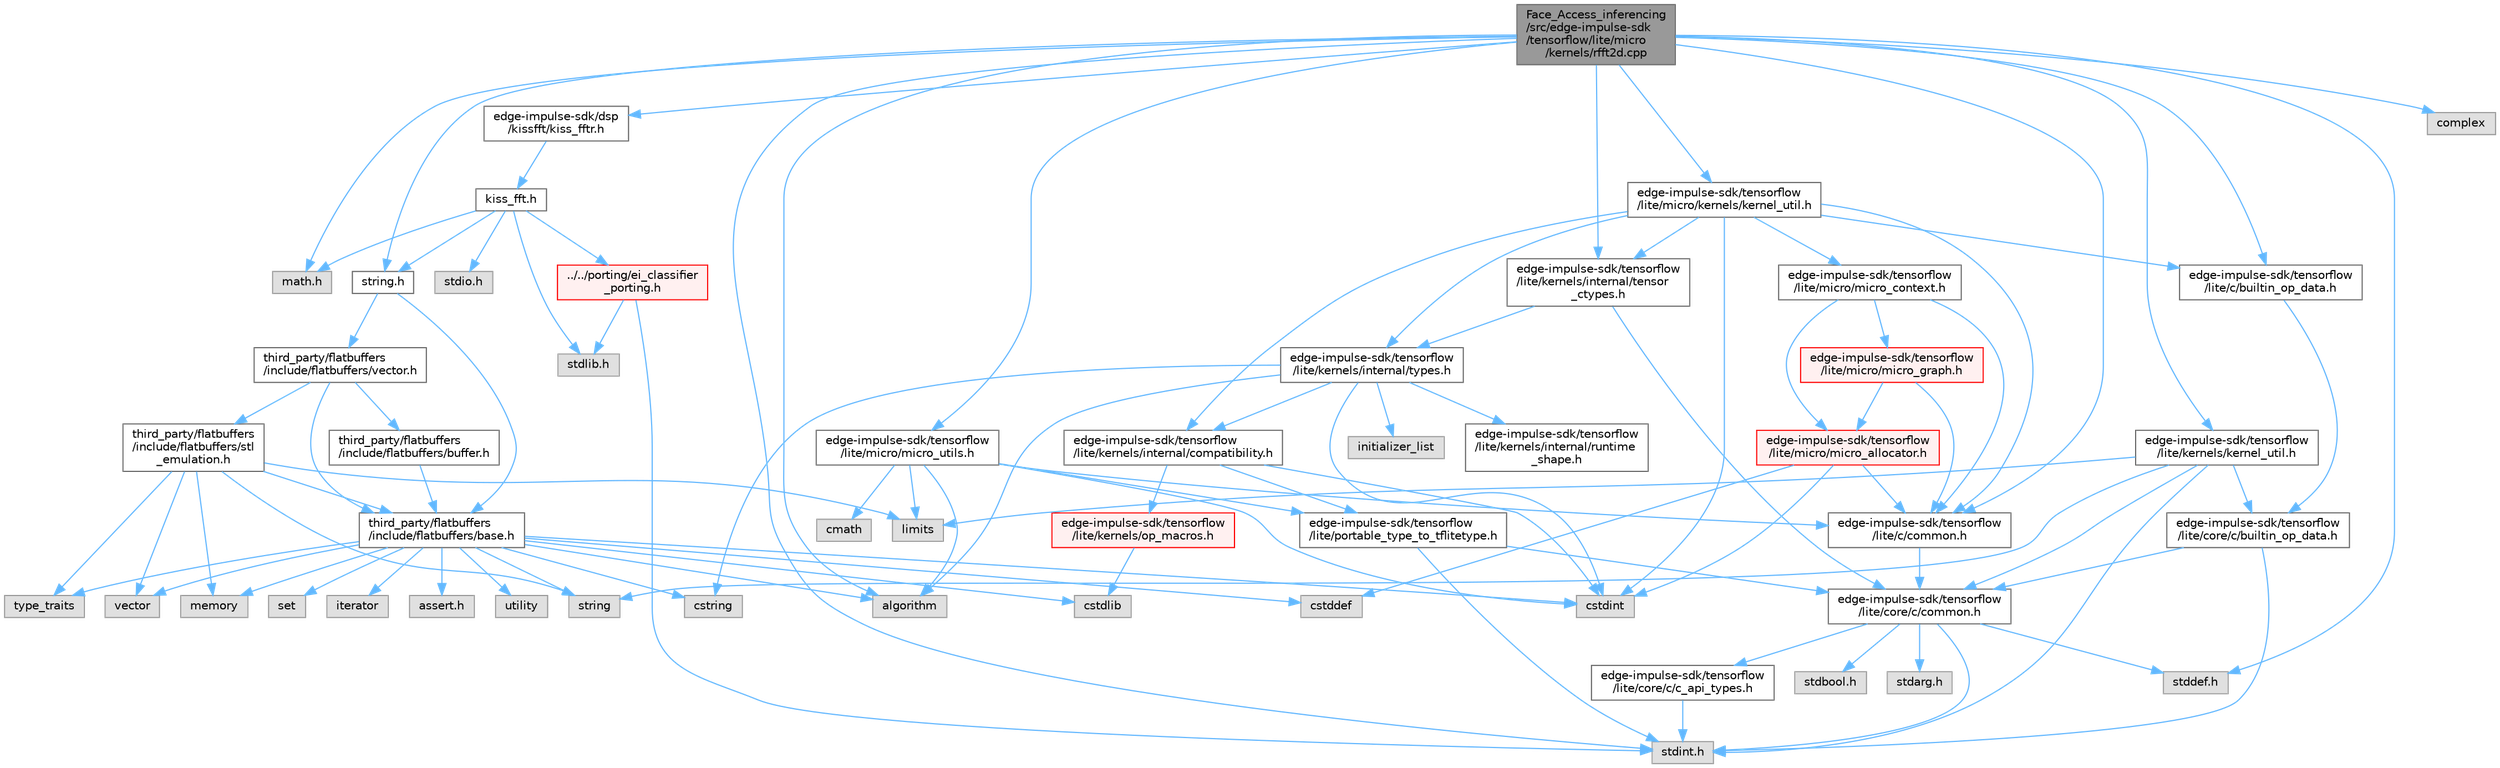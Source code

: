 digraph "Face_Access_inferencing/src/edge-impulse-sdk/tensorflow/lite/micro/kernels/rfft2d.cpp"
{
 // LATEX_PDF_SIZE
  bgcolor="transparent";
  edge [fontname=Helvetica,fontsize=10,labelfontname=Helvetica,labelfontsize=10];
  node [fontname=Helvetica,fontsize=10,shape=box,height=0.2,width=0.4];
  Node1 [id="Node000001",label="Face_Access_inferencing\l/src/edge-impulse-sdk\l/tensorflow/lite/micro\l/kernels/rfft2d.cpp",height=0.2,width=0.4,color="gray40", fillcolor="grey60", style="filled", fontcolor="black",tooltip=" "];
  Node1 -> Node2 [id="edge97_Node000001_Node000002",color="steelblue1",style="solid",tooltip=" "];
  Node2 [id="Node000002",label="math.h",height=0.2,width=0.4,color="grey60", fillcolor="#E0E0E0", style="filled",tooltip=" "];
  Node1 -> Node3 [id="edge98_Node000001_Node000003",color="steelblue1",style="solid",tooltip=" "];
  Node3 [id="Node000003",label="stddef.h",height=0.2,width=0.4,color="grey60", fillcolor="#E0E0E0", style="filled",tooltip=" "];
  Node1 -> Node4 [id="edge99_Node000001_Node000004",color="steelblue1",style="solid",tooltip=" "];
  Node4 [id="Node000004",label="stdint.h",height=0.2,width=0.4,color="grey60", fillcolor="#E0E0E0", style="filled",tooltip=" "];
  Node1 -> Node5 [id="edge100_Node000001_Node000005",color="steelblue1",style="solid",tooltip=" "];
  Node5 [id="Node000005",label="string.h",height=0.2,width=0.4,color="grey40", fillcolor="white", style="filled",URL="$string_8h.html",tooltip=" "];
  Node5 -> Node6 [id="edge101_Node000005_Node000006",color="steelblue1",style="solid",tooltip=" "];
  Node6 [id="Node000006",label="third_party/flatbuffers\l/include/flatbuffers/base.h",height=0.2,width=0.4,color="grey40", fillcolor="white", style="filled",URL="$base_8h.html",tooltip=" "];
  Node6 -> Node7 [id="edge102_Node000006_Node000007",color="steelblue1",style="solid",tooltip=" "];
  Node7 [id="Node000007",label="assert.h",height=0.2,width=0.4,color="grey60", fillcolor="#E0E0E0", style="filled",tooltip=" "];
  Node6 -> Node8 [id="edge103_Node000006_Node000008",color="steelblue1",style="solid",tooltip=" "];
  Node8 [id="Node000008",label="cstdint",height=0.2,width=0.4,color="grey60", fillcolor="#E0E0E0", style="filled",tooltip=" "];
  Node6 -> Node9 [id="edge104_Node000006_Node000009",color="steelblue1",style="solid",tooltip=" "];
  Node9 [id="Node000009",label="cstddef",height=0.2,width=0.4,color="grey60", fillcolor="#E0E0E0", style="filled",tooltip=" "];
  Node6 -> Node10 [id="edge105_Node000006_Node000010",color="steelblue1",style="solid",tooltip=" "];
  Node10 [id="Node000010",label="cstdlib",height=0.2,width=0.4,color="grey60", fillcolor="#E0E0E0", style="filled",tooltip=" "];
  Node6 -> Node11 [id="edge106_Node000006_Node000011",color="steelblue1",style="solid",tooltip=" "];
  Node11 [id="Node000011",label="cstring",height=0.2,width=0.4,color="grey60", fillcolor="#E0E0E0", style="filled",tooltip=" "];
  Node6 -> Node12 [id="edge107_Node000006_Node000012",color="steelblue1",style="solid",tooltip=" "];
  Node12 [id="Node000012",label="utility",height=0.2,width=0.4,color="grey60", fillcolor="#E0E0E0", style="filled",tooltip=" "];
  Node6 -> Node13 [id="edge108_Node000006_Node000013",color="steelblue1",style="solid",tooltip=" "];
  Node13 [id="Node000013",label="string",height=0.2,width=0.4,color="grey60", fillcolor="#E0E0E0", style="filled",tooltip=" "];
  Node6 -> Node14 [id="edge109_Node000006_Node000014",color="steelblue1",style="solid",tooltip=" "];
  Node14 [id="Node000014",label="type_traits",height=0.2,width=0.4,color="grey60", fillcolor="#E0E0E0", style="filled",tooltip=" "];
  Node6 -> Node15 [id="edge110_Node000006_Node000015",color="steelblue1",style="solid",tooltip=" "];
  Node15 [id="Node000015",label="vector",height=0.2,width=0.4,color="grey60", fillcolor="#E0E0E0", style="filled",tooltip=" "];
  Node6 -> Node16 [id="edge111_Node000006_Node000016",color="steelblue1",style="solid",tooltip=" "];
  Node16 [id="Node000016",label="set",height=0.2,width=0.4,color="grey60", fillcolor="#E0E0E0", style="filled",tooltip=" "];
  Node6 -> Node17 [id="edge112_Node000006_Node000017",color="steelblue1",style="solid",tooltip=" "];
  Node17 [id="Node000017",label="algorithm",height=0.2,width=0.4,color="grey60", fillcolor="#E0E0E0", style="filled",tooltip=" "];
  Node6 -> Node18 [id="edge113_Node000006_Node000018",color="steelblue1",style="solid",tooltip=" "];
  Node18 [id="Node000018",label="iterator",height=0.2,width=0.4,color="grey60", fillcolor="#E0E0E0", style="filled",tooltip=" "];
  Node6 -> Node19 [id="edge114_Node000006_Node000019",color="steelblue1",style="solid",tooltip=" "];
  Node19 [id="Node000019",label="memory",height=0.2,width=0.4,color="grey60", fillcolor="#E0E0E0", style="filled",tooltip=" "];
  Node5 -> Node20 [id="edge115_Node000005_Node000020",color="steelblue1",style="solid",tooltip=" "];
  Node20 [id="Node000020",label="third_party/flatbuffers\l/include/flatbuffers/vector.h",height=0.2,width=0.4,color="grey40", fillcolor="white", style="filled",URL="$vector_8h.html",tooltip=" "];
  Node20 -> Node6 [id="edge116_Node000020_Node000006",color="steelblue1",style="solid",tooltip=" "];
  Node20 -> Node21 [id="edge117_Node000020_Node000021",color="steelblue1",style="solid",tooltip=" "];
  Node21 [id="Node000021",label="third_party/flatbuffers\l/include/flatbuffers/buffer.h",height=0.2,width=0.4,color="grey40", fillcolor="white", style="filled",URL="$buffer_8h.html",tooltip=" "];
  Node21 -> Node6 [id="edge118_Node000021_Node000006",color="steelblue1",style="solid",tooltip=" "];
  Node20 -> Node22 [id="edge119_Node000020_Node000022",color="steelblue1",style="solid",tooltip=" "];
  Node22 [id="Node000022",label="third_party/flatbuffers\l/include/flatbuffers/stl\l_emulation.h",height=0.2,width=0.4,color="grey40", fillcolor="white", style="filled",URL="$stl__emulation_8h.html",tooltip=" "];
  Node22 -> Node6 [id="edge120_Node000022_Node000006",color="steelblue1",style="solid",tooltip=" "];
  Node22 -> Node13 [id="edge121_Node000022_Node000013",color="steelblue1",style="solid",tooltip=" "];
  Node22 -> Node14 [id="edge122_Node000022_Node000014",color="steelblue1",style="solid",tooltip=" "];
  Node22 -> Node15 [id="edge123_Node000022_Node000015",color="steelblue1",style="solid",tooltip=" "];
  Node22 -> Node19 [id="edge124_Node000022_Node000019",color="steelblue1",style="solid",tooltip=" "];
  Node22 -> Node23 [id="edge125_Node000022_Node000023",color="steelblue1",style="solid",tooltip=" "];
  Node23 [id="Node000023",label="limits",height=0.2,width=0.4,color="grey60", fillcolor="#E0E0E0", style="filled",tooltip=" "];
  Node1 -> Node17 [id="edge126_Node000001_Node000017",color="steelblue1",style="solid",tooltip=" "];
  Node1 -> Node24 [id="edge127_Node000001_Node000024",color="steelblue1",style="solid",tooltip=" "];
  Node24 [id="Node000024",label="complex",height=0.2,width=0.4,color="grey60", fillcolor="#E0E0E0", style="filled",tooltip=" "];
  Node1 -> Node25 [id="edge128_Node000001_Node000025",color="steelblue1",style="solid",tooltip=" "];
  Node25 [id="Node000025",label="edge-impulse-sdk/tensorflow\l/lite/c/builtin_op_data.h",height=0.2,width=0.4,color="grey40", fillcolor="white", style="filled",URL="$_face___access__inferencing_2src_2edge-impulse-sdk_2tensorflow_2lite_2c_2builtin__op__data_8h.html",tooltip=" "];
  Node25 -> Node26 [id="edge129_Node000025_Node000026",color="steelblue1",style="solid",tooltip=" "];
  Node26 [id="Node000026",label="edge-impulse-sdk/tensorflow\l/lite/core/c/builtin_op_data.h",height=0.2,width=0.4,color="grey40", fillcolor="white", style="filled",URL="$_face___access__inferencing_2src_2edge-impulse-sdk_2tensorflow_2lite_2core_2c_2builtin__op__data_8h.html",tooltip=" "];
  Node26 -> Node4 [id="edge130_Node000026_Node000004",color="steelblue1",style="solid",tooltip=" "];
  Node26 -> Node27 [id="edge131_Node000026_Node000027",color="steelblue1",style="solid",tooltip=" "];
  Node27 [id="Node000027",label="edge-impulse-sdk/tensorflow\l/lite/core/c/common.h",height=0.2,width=0.4,color="grey40", fillcolor="white", style="filled",URL="$_face___access__inferencing_2src_2edge-impulse-sdk_2tensorflow_2lite_2core_2c_2common_8h.html",tooltip=" "];
  Node27 -> Node28 [id="edge132_Node000027_Node000028",color="steelblue1",style="solid",tooltip=" "];
  Node28 [id="Node000028",label="stdarg.h",height=0.2,width=0.4,color="grey60", fillcolor="#E0E0E0", style="filled",tooltip=" "];
  Node27 -> Node29 [id="edge133_Node000027_Node000029",color="steelblue1",style="solid",tooltip=" "];
  Node29 [id="Node000029",label="stdbool.h",height=0.2,width=0.4,color="grey60", fillcolor="#E0E0E0", style="filled",tooltip=" "];
  Node27 -> Node3 [id="edge134_Node000027_Node000003",color="steelblue1",style="solid",tooltip=" "];
  Node27 -> Node4 [id="edge135_Node000027_Node000004",color="steelblue1",style="solid",tooltip=" "];
  Node27 -> Node30 [id="edge136_Node000027_Node000030",color="steelblue1",style="solid",tooltip=" "];
  Node30 [id="Node000030",label="edge-impulse-sdk/tensorflow\l/lite/core/c/c_api_types.h",height=0.2,width=0.4,color="grey40", fillcolor="white", style="filled",URL="$_face___access__inferencing_2src_2edge-impulse-sdk_2tensorflow_2lite_2core_2c_2c__api__types_8h.html",tooltip=" "];
  Node30 -> Node4 [id="edge137_Node000030_Node000004",color="steelblue1",style="solid",tooltip=" "];
  Node1 -> Node31 [id="edge138_Node000001_Node000031",color="steelblue1",style="solid",tooltip=" "];
  Node31 [id="Node000031",label="edge-impulse-sdk/tensorflow\l/lite/c/common.h",height=0.2,width=0.4,color="grey40", fillcolor="white", style="filled",URL="$_face___access__inferencing_2src_2edge-impulse-sdk_2tensorflow_2lite_2c_2common_8h.html",tooltip=" "];
  Node31 -> Node27 [id="edge139_Node000031_Node000027",color="steelblue1",style="solid",tooltip=" "];
  Node1 -> Node32 [id="edge140_Node000001_Node000032",color="steelblue1",style="solid",tooltip=" "];
  Node32 [id="Node000032",label="edge-impulse-sdk/tensorflow\l/lite/kernels/internal/tensor\l_ctypes.h",height=0.2,width=0.4,color="grey40", fillcolor="white", style="filled",URL="$_face___access__inferencing_2src_2edge-impulse-sdk_2tensorflow_2lite_2kernels_2internal_2tensor__ctypes_8h.html",tooltip=" "];
  Node32 -> Node27 [id="edge141_Node000032_Node000027",color="steelblue1",style="solid",tooltip=" "];
  Node32 -> Node33 [id="edge142_Node000032_Node000033",color="steelblue1",style="solid",tooltip=" "];
  Node33 [id="Node000033",label="edge-impulse-sdk/tensorflow\l/lite/kernels/internal/types.h",height=0.2,width=0.4,color="grey40", fillcolor="white", style="filled",URL="$_face___access__inferencing_2src_2edge-impulse-sdk_2tensorflow_2lite_2kernels_2internal_2types_8h.html",tooltip=" "];
  Node33 -> Node17 [id="edge143_Node000033_Node000017",color="steelblue1",style="solid",tooltip=" "];
  Node33 -> Node8 [id="edge144_Node000033_Node000008",color="steelblue1",style="solid",tooltip=" "];
  Node33 -> Node11 [id="edge145_Node000033_Node000011",color="steelblue1",style="solid",tooltip=" "];
  Node33 -> Node34 [id="edge146_Node000033_Node000034",color="steelblue1",style="solid",tooltip=" "];
  Node34 [id="Node000034",label="initializer_list",height=0.2,width=0.4,color="grey60", fillcolor="#E0E0E0", style="filled",tooltip=" "];
  Node33 -> Node35 [id="edge147_Node000033_Node000035",color="steelblue1",style="solid",tooltip=" "];
  Node35 [id="Node000035",label="edge-impulse-sdk/tensorflow\l/lite/kernels/internal/compatibility.h",height=0.2,width=0.4,color="grey40", fillcolor="white", style="filled",URL="$_face___access__inferencing_2src_2edge-impulse-sdk_2tensorflow_2lite_2kernels_2internal_2compatibility_8h.html",tooltip=" "];
  Node35 -> Node8 [id="edge148_Node000035_Node000008",color="steelblue1",style="solid",tooltip=" "];
  Node35 -> Node36 [id="edge149_Node000035_Node000036",color="steelblue1",style="solid",tooltip=" "];
  Node36 [id="Node000036",label="edge-impulse-sdk/tensorflow\l/lite/portable_type_to_tflitetype.h",height=0.2,width=0.4,color="grey40", fillcolor="white", style="filled",URL="$_face___access__inferencing_2src_2edge-impulse-sdk_2tensorflow_2lite_2portable__type__to__tflitetype_8h.html",tooltip=" "];
  Node36 -> Node4 [id="edge150_Node000036_Node000004",color="steelblue1",style="solid",tooltip=" "];
  Node36 -> Node27 [id="edge151_Node000036_Node000027",color="steelblue1",style="solid",tooltip=" "];
  Node35 -> Node37 [id="edge152_Node000035_Node000037",color="steelblue1",style="solid",tooltip=" "];
  Node37 [id="Node000037",label="edge-impulse-sdk/tensorflow\l/lite/kernels/op_macros.h",height=0.2,width=0.4,color="red", fillcolor="#FFF0F0", style="filled",URL="$_face___access__inferencing_2src_2edge-impulse-sdk_2tensorflow_2lite_2kernels_2op__macros_8h.html",tooltip=" "];
  Node37 -> Node10 [id="edge153_Node000037_Node000010",color="steelblue1",style="solid",tooltip=" "];
  Node33 -> Node39 [id="edge154_Node000033_Node000039",color="steelblue1",style="solid",tooltip=" "];
  Node39 [id="Node000039",label="edge-impulse-sdk/tensorflow\l/lite/kernels/internal/runtime\l_shape.h",height=0.2,width=0.4,color="grey40", fillcolor="white", style="filled",URL="$_face___access__inferencing_2src_2edge-impulse-sdk_2tensorflow_2lite_2kernels_2internal_2runtime__shape_8h.html",tooltip=" "];
  Node1 -> Node40 [id="edge155_Node000001_Node000040",color="steelblue1",style="solid",tooltip=" "];
  Node40 [id="Node000040",label="edge-impulse-sdk/tensorflow\l/lite/kernels/kernel_util.h",height=0.2,width=0.4,color="grey40", fillcolor="white", style="filled",URL="$_face___access__inferencing_2src_2edge-impulse-sdk_2tensorflow_2lite_2kernels_2kernel__util_8h.html",tooltip=" "];
  Node40 -> Node4 [id="edge156_Node000040_Node000004",color="steelblue1",style="solid",tooltip=" "];
  Node40 -> Node23 [id="edge157_Node000040_Node000023",color="steelblue1",style="solid",tooltip=" "];
  Node40 -> Node13 [id="edge158_Node000040_Node000013",color="steelblue1",style="solid",tooltip=" "];
  Node40 -> Node26 [id="edge159_Node000040_Node000026",color="steelblue1",style="solid",tooltip=" "];
  Node40 -> Node27 [id="edge160_Node000040_Node000027",color="steelblue1",style="solid",tooltip=" "];
  Node1 -> Node41 [id="edge161_Node000001_Node000041",color="steelblue1",style="solid",tooltip=" "];
  Node41 [id="Node000041",label="edge-impulse-sdk/tensorflow\l/lite/micro/kernels/kernel_util.h",height=0.2,width=0.4,color="grey40", fillcolor="white", style="filled",URL="$_face___access__inferencing_2src_2edge-impulse-sdk_2tensorflow_2lite_2micro_2kernels_2kernel__util_8h.html",tooltip=" "];
  Node41 -> Node8 [id="edge162_Node000041_Node000008",color="steelblue1",style="solid",tooltip=" "];
  Node41 -> Node25 [id="edge163_Node000041_Node000025",color="steelblue1",style="solid",tooltip=" "];
  Node41 -> Node31 [id="edge164_Node000041_Node000031",color="steelblue1",style="solid",tooltip=" "];
  Node41 -> Node35 [id="edge165_Node000041_Node000035",color="steelblue1",style="solid",tooltip=" "];
  Node41 -> Node32 [id="edge166_Node000041_Node000032",color="steelblue1",style="solid",tooltip=" "];
  Node41 -> Node33 [id="edge167_Node000041_Node000033",color="steelblue1",style="solid",tooltip=" "];
  Node41 -> Node42 [id="edge168_Node000041_Node000042",color="steelblue1",style="solid",tooltip=" "];
  Node42 [id="Node000042",label="edge-impulse-sdk/tensorflow\l/lite/micro/micro_context.h",height=0.2,width=0.4,color="grey40", fillcolor="white", style="filled",URL="$_face___access__inferencing_2src_2edge-impulse-sdk_2tensorflow_2lite_2micro_2micro__context_8h.html",tooltip=" "];
  Node42 -> Node31 [id="edge169_Node000042_Node000031",color="steelblue1",style="solid",tooltip=" "];
  Node42 -> Node43 [id="edge170_Node000042_Node000043",color="steelblue1",style="solid",tooltip=" "];
  Node43 [id="Node000043",label="edge-impulse-sdk/tensorflow\l/lite/micro/micro_allocator.h",height=0.2,width=0.4,color="red", fillcolor="#FFF0F0", style="filled",URL="$_face___access__inferencing_2src_2edge-impulse-sdk_2tensorflow_2lite_2micro_2micro__allocator_8h.html",tooltip=" "];
  Node43 -> Node9 [id="edge171_Node000043_Node000009",color="steelblue1",style="solid",tooltip=" "];
  Node43 -> Node8 [id="edge172_Node000043_Node000008",color="steelblue1",style="solid",tooltip=" "];
  Node43 -> Node31 [id="edge173_Node000043_Node000031",color="steelblue1",style="solid",tooltip=" "];
  Node42 -> Node80 [id="edge174_Node000042_Node000080",color="steelblue1",style="solid",tooltip=" "];
  Node80 [id="Node000080",label="edge-impulse-sdk/tensorflow\l/lite/micro/micro_graph.h",height=0.2,width=0.4,color="red", fillcolor="#FFF0F0", style="filled",URL="$_face___access__inferencing_2src_2edge-impulse-sdk_2tensorflow_2lite_2micro_2micro__graph_8h.html",tooltip=" "];
  Node80 -> Node31 [id="edge175_Node000080_Node000031",color="steelblue1",style="solid",tooltip=" "];
  Node80 -> Node43 [id="edge176_Node000080_Node000043",color="steelblue1",style="solid",tooltip=" "];
  Node1 -> Node82 [id="edge177_Node000001_Node000082",color="steelblue1",style="solid",tooltip=" "];
  Node82 [id="Node000082",label="edge-impulse-sdk/tensorflow\l/lite/micro/micro_utils.h",height=0.2,width=0.4,color="grey40", fillcolor="white", style="filled",URL="$_face___access__inferencing_2src_2edge-impulse-sdk_2tensorflow_2lite_2micro_2micro__utils_8h.html",tooltip=" "];
  Node82 -> Node17 [id="edge178_Node000082_Node000017",color="steelblue1",style="solid",tooltip=" "];
  Node82 -> Node83 [id="edge179_Node000082_Node000083",color="steelblue1",style="solid",tooltip=" "];
  Node83 [id="Node000083",label="cmath",height=0.2,width=0.4,color="grey60", fillcolor="#E0E0E0", style="filled",tooltip=" "];
  Node82 -> Node8 [id="edge180_Node000082_Node000008",color="steelblue1",style="solid",tooltip=" "];
  Node82 -> Node36 [id="edge181_Node000082_Node000036",color="steelblue1",style="solid",tooltip=" "];
  Node82 -> Node23 [id="edge182_Node000082_Node000023",color="steelblue1",style="solid",tooltip=" "];
  Node82 -> Node31 [id="edge183_Node000082_Node000031",color="steelblue1",style="solid",tooltip=" "];
  Node1 -> Node84 [id="edge184_Node000001_Node000084",color="steelblue1",style="solid",tooltip=" "];
  Node84 [id="Node000084",label="edge-impulse-sdk/dsp\l/kissfft/kiss_fftr.h",height=0.2,width=0.4,color="grey40", fillcolor="white", style="filled",URL="$_face___access__inferencing_2src_2edge-impulse-sdk_2dsp_2kissfft_2kiss__fftr_8h.html",tooltip=" "];
  Node84 -> Node85 [id="edge185_Node000084_Node000085",color="steelblue1",style="solid",tooltip=" "];
  Node85 [id="Node000085",label="kiss_fft.h",height=0.2,width=0.4,color="grey40", fillcolor="white", style="filled",URL="$_face___access__inferencing_2src_2edge-impulse-sdk_2dsp_2kissfft_2kiss__fft_8h.html",tooltip=" "];
  Node85 -> Node86 [id="edge186_Node000085_Node000086",color="steelblue1",style="solid",tooltip=" "];
  Node86 [id="Node000086",label="stdlib.h",height=0.2,width=0.4,color="grey60", fillcolor="#E0E0E0", style="filled",tooltip=" "];
  Node85 -> Node72 [id="edge187_Node000085_Node000072",color="steelblue1",style="solid",tooltip=" "];
  Node72 [id="Node000072",label="stdio.h",height=0.2,width=0.4,color="grey60", fillcolor="#E0E0E0", style="filled",tooltip=" "];
  Node85 -> Node2 [id="edge188_Node000085_Node000002",color="steelblue1",style="solid",tooltip=" "];
  Node85 -> Node5 [id="edge189_Node000085_Node000005",color="steelblue1",style="solid",tooltip=" "];
  Node85 -> Node87 [id="edge190_Node000085_Node000087",color="steelblue1",style="solid",tooltip=" "];
  Node87 [id="Node000087",label="../../porting/ei_classifier\l_porting.h",height=0.2,width=0.4,color="red", fillcolor="#FFF0F0", style="filled",URL="$ei__classifier__porting_8h.html",tooltip=" "];
  Node87 -> Node4 [id="edge191_Node000087_Node000004",color="steelblue1",style="solid",tooltip=" "];
  Node87 -> Node86 [id="edge192_Node000087_Node000086",color="steelblue1",style="solid",tooltip=" "];
}
